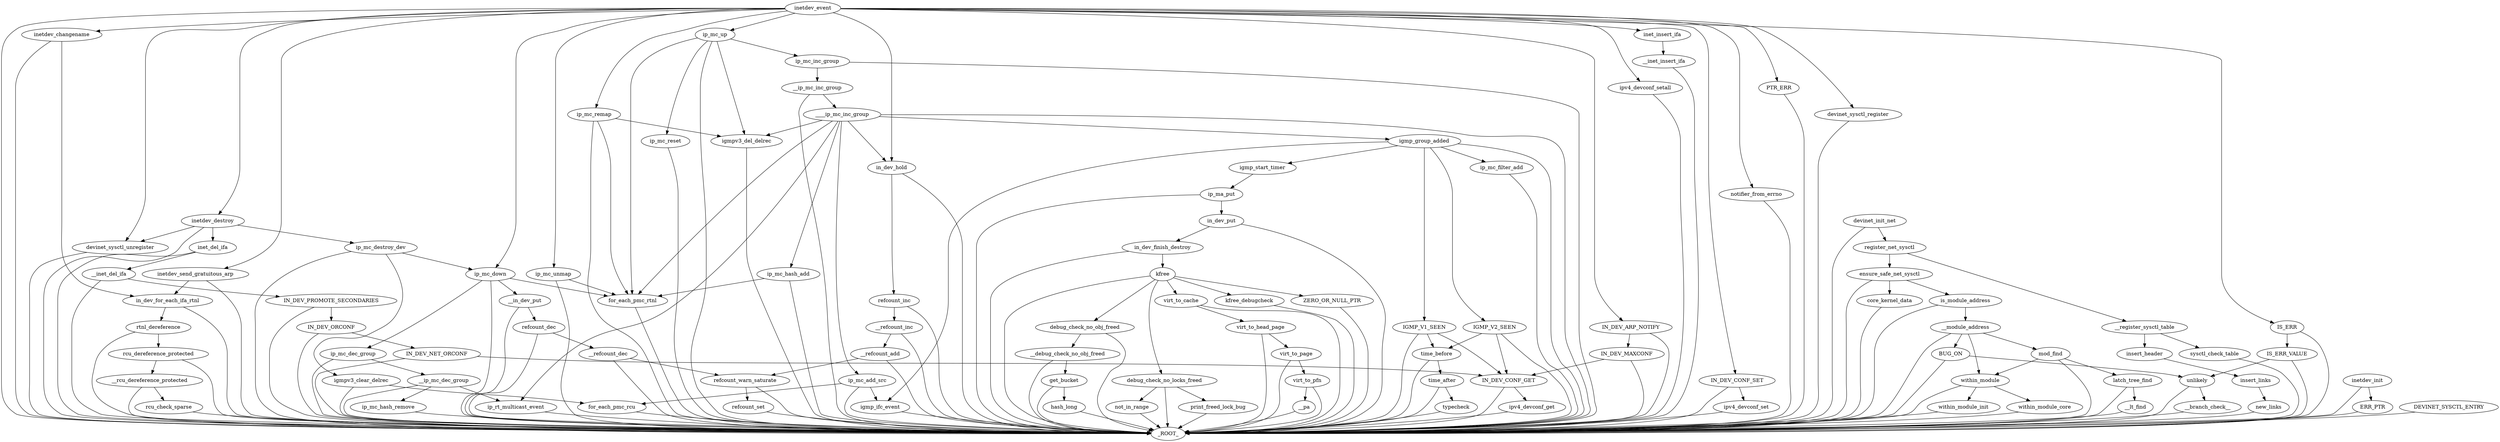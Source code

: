 digraph "/home/cendes/Documents/masters_thesis/ocloz/knob_graph_search/./partial_graph_ip_forward.dot" {
	 inetdev_changename -> _ROOT_
	 inetdev_event -> inetdev_changename
	 devinet_sysctl_unregister -> _ROOT_
	 inetdev_event -> devinet_sysctl_unregister
	 inetdev_destroy -> devinet_sysctl_unregister
	 IN_DEV_NET_ORCONF -> _ROOT_
	 IN_DEV_ORCONF -> IN_DEV_NET_ORCONF
	 IN_DEV_ORCONF -> _ROOT_
	 IN_DEV_PROMOTE_SECONDARIES -> IN_DEV_ORCONF
	 IN_DEV_PROMOTE_SECONDARIES -> _ROOT_
	 __inet_del_ifa -> IN_DEV_PROMOTE_SECONDARIES
	 __inet_del_ifa -> _ROOT_
	 inet_del_ifa -> __inet_del_ifa
	 inet_del_ifa -> _ROOT_
	 inetdev_destroy -> inet_del_ifa
	 igmpv3_clear_delrec -> _ROOT_
	 ip_mc_destroy_dev -> igmpv3_clear_delrec
	 ip_mc_destroy_dev -> _ROOT_
	 inetdev_destroy -> ip_mc_destroy_dev
	 inetdev_destroy -> _ROOT_
	 inetdev_event -> inetdev_destroy
	 ip_mc_remap -> _ROOT_
	 inetdev_event -> ip_mc_remap
	 ip_mc_unmap -> _ROOT_
	 inetdev_event -> ip_mc_unmap
	 ip_mc_hash_remove -> _ROOT_
	 __ip_mc_dec_group -> ip_mc_hash_remove
	 __ip_mc_dec_group -> _ROOT_
	 ip_mc_dec_group -> __ip_mc_dec_group
	 ip_mc_dec_group -> _ROOT_
	 ip_mc_down -> ip_mc_dec_group
	 __in_dev_put -> _ROOT_
	 ip_mc_down -> __in_dev_put
	 __refcount_dec -> _ROOT_
	 refcount_dec -> __refcount_dec
	 refcount_dec -> _ROOT_
	 __in_dev_put -> refcount_dec
	 ip_mc_down -> _ROOT_
	 ip_mc_destroy_dev -> ip_mc_down
	 inetdev_event -> ip_mc_down
	 rcu_check_sparse -> _ROOT_
	 __rcu_dereference_protected -> rcu_check_sparse
	 __rcu_dereference_protected -> _ROOT_
	 rcu_dereference_protected -> __rcu_dereference_protected
	 rcu_dereference_protected -> _ROOT_
	 rtnl_dereference -> rcu_dereference_protected
	 rtnl_dereference -> _ROOT_
	 in_dev_for_each_ifa_rtnl -> rtnl_dereference
	 in_dev_for_each_ifa_rtnl -> _ROOT_
	 inetdev_changename -> in_dev_for_each_ifa_rtnl
	 inetdev_send_gratuitous_arp -> in_dev_for_each_ifa_rtnl
	 inetdev_send_gratuitous_arp -> _ROOT_
	 inetdev_event -> inetdev_send_gratuitous_arp
	 IN_DEV_ARP_NOTIFY -> _ROOT_
	 inetdev_event -> IN_DEV_ARP_NOTIFY
	 IN_DEV_MAXCONF -> _ROOT_
	 IN_DEV_ARP_NOTIFY -> IN_DEV_MAXCONF
	 ip_rt_multicast_event -> _ROOT_
	 __ip_mc_dec_group -> ip_rt_multicast_event
	 ____ip_mc_inc_group -> ip_rt_multicast_event
	 ip_mc_hash_add -> _ROOT_
	 ____ip_mc_inc_group -> ip_mc_hash_add
	 ip_ma_put -> _ROOT_
	 igmp_start_timer -> ip_ma_put
	 hash_long -> _ROOT_
	 get_bucket -> hash_long
	 get_bucket -> _ROOT_
	 __debug_check_no_obj_freed -> get_bucket
	 __debug_check_no_obj_freed -> _ROOT_
	 debug_check_no_obj_freed -> __debug_check_no_obj_freed
	 debug_check_no_obj_freed -> _ROOT_
	 kfree -> debug_check_no_obj_freed
	 print_freed_lock_bug -> _ROOT_
	 debug_check_no_locks_freed -> print_freed_lock_bug
	 not_in_range -> _ROOT_
	 debug_check_no_locks_freed -> not_in_range
	 debug_check_no_locks_freed -> _ROOT_
	 kfree -> debug_check_no_locks_freed
	 virt_to_page -> _ROOT_
	 virt_to_head_page -> virt_to_page
	 virt_to_pfn -> _ROOT_
	 virt_to_page -> virt_to_pfn
	 __pa -> _ROOT_
	 virt_to_pfn -> __pa
	 virt_to_head_page -> _ROOT_
	 virt_to_cache -> virt_to_head_page
	 virt_to_cache -> _ROOT_
	 kfree -> virt_to_cache
	 kfree_debugcheck -> _ROOT_
	 kfree -> kfree_debugcheck
	 ZERO_OR_NULL_PTR -> _ROOT_
	 kfree -> ZERO_OR_NULL_PTR
	 kfree -> _ROOT_
	 in_dev_finish_destroy -> kfree
	 in_dev_finish_destroy -> _ROOT_
	 in_dev_put -> in_dev_finish_destroy
	 in_dev_put -> _ROOT_
	 ip_ma_put -> in_dev_put
	 IGMP_V1_SEEN -> _ROOT_
	 igmp_group_added -> IGMP_V1_SEEN
	 ipv4_devconf_get -> _ROOT_
	 IN_DEV_CONF_GET -> ipv4_devconf_get
	 IN_DEV_CONF_GET -> _ROOT_
	 IN_DEV_MAXCONF -> IN_DEV_CONF_GET
	 IN_DEV_NET_ORCONF -> IN_DEV_CONF_GET
	 IGMP_V1_SEEN -> IN_DEV_CONF_GET
	 IGMP_V2_SEEN -> IN_DEV_CONF_GET
	 time_before -> _ROOT_
	 IGMP_V1_SEEN -> time_before
	 IGMP_V2_SEEN -> time_before
	 typecheck -> _ROOT_
	 time_after -> typecheck
	 time_after -> _ROOT_
	 time_before -> time_after
	 IGMP_V2_SEEN -> _ROOT_
	 igmp_group_added -> IGMP_V2_SEEN
	 ip_mc_filter_add -> _ROOT_
	 igmp_group_added -> ip_mc_filter_add
	 igmp_group_added -> _ROOT_
	 ____ip_mc_inc_group -> igmp_group_added
	 igmpv3_del_delrec -> _ROOT_
	 ip_mc_remap -> igmpv3_del_delrec
	 ip_mc_up -> igmpv3_del_delrec
	 ____ip_mc_inc_group -> igmpv3_del_delrec
	 igmp_ifc_event -> _ROOT_
	 igmp_group_added -> igmp_ifc_event
	 ip_mc_add_src -> igmp_ifc_event
	 for_each_pmc_rcu -> _ROOT_
	 igmpv3_clear_delrec -> for_each_pmc_rcu
	 ip_mc_add_src -> for_each_pmc_rcu
	 ip_mc_add_src -> _ROOT_
	 ____ip_mc_inc_group -> ip_mc_add_src
	 for_each_pmc_rtnl -> _ROOT_
	 ip_mc_remap -> for_each_pmc_rtnl
	 ip_mc_down -> for_each_pmc_rtnl
	 ip_mc_unmap -> for_each_pmc_rtnl
	 ip_mc_up -> for_each_pmc_rtnl
	 ip_mc_hash_add -> for_each_pmc_rtnl
	 ____ip_mc_inc_group -> for_each_pmc_rtnl
	 ____ip_mc_inc_group -> _ROOT_
	 __ip_mc_inc_group -> ____ip_mc_inc_group
	 __ip_mc_inc_group -> _ROOT_
	 ip_mc_inc_group -> __ip_mc_inc_group
	 ip_mc_inc_group -> _ROOT_
	 ip_mc_up -> ip_mc_inc_group
	 ip_mc_reset -> _ROOT_
	 ip_mc_up -> ip_mc_reset
	 ip_mc_up -> _ROOT_
	 inetdev_event -> ip_mc_up
	 ipv4_devconf_setall -> _ROOT_
	 inetdev_event -> ipv4_devconf_setall
	 __inet_insert_ifa -> _ROOT_
	 inet_insert_ifa -> __inet_insert_ifa
	 in_dev_hold -> _ROOT_
	 ____ip_mc_inc_group -> in_dev_hold
	 inetdev_event -> in_dev_hold
	 refcount_set -> _ROOT_
	 refcount_warn_saturate -> refcount_set
	 refcount_warn_saturate -> _ROOT_
	 __refcount_dec -> refcount_warn_saturate
	 __refcount_add -> refcount_warn_saturate
	 __refcount_add -> _ROOT_
	 __refcount_inc -> __refcount_add
	 __refcount_inc -> _ROOT_
	 refcount_inc -> __refcount_inc
	 refcount_inc -> _ROOT_
	 in_dev_hold -> refcount_inc
	 ipv4_devconf_set -> _ROOT_
	 IN_DEV_CONF_SET -> ipv4_devconf_set
	 IN_DEV_CONF_SET -> _ROOT_
	 inetdev_event -> IN_DEV_CONF_SET
	 notifier_from_errno -> _ROOT_
	 inetdev_event -> notifier_from_errno
	 PTR_ERR -> _ROOT_
	 inetdev_event -> PTR_ERR
	 IS_ERR_VALUE -> _ROOT_
	 IS_ERR -> IS_ERR_VALUE
	 IS_ERR -> _ROOT_
	 inetdev_event -> IS_ERR
	 inetdev_event -> _ROOT_
	 ERR_PTR -> _ROOT_
	 inetdev_init -> ERR_PTR
	 inetdev_init -> _ROOT_
	 devinet_sysctl_register -> _ROOT_
	 inetdev_event -> devinet_sysctl_register
	 devinet_init_net -> _ROOT_
	 sysctl_check_table -> _ROOT_
	 __register_sysctl_table -> sysctl_check_table
	 new_links -> _ROOT_
	 insert_links -> new_links
	 core_kernel_data -> _ROOT_
	 ensure_safe_net_sysctl -> core_kernel_data
	 BUG_ON -> _ROOT_
	 __module_address -> BUG_ON
	 unlikely -> _ROOT_
	 IS_ERR_VALUE -> unlikely
	 BUG_ON -> unlikely
	 __branch_check__ -> _ROOT_
	 unlikely -> __branch_check__
	 within_module_init -> _ROOT_
	 within_module -> within_module_init
	 within_module_core -> _ROOT_
	 within_module -> within_module_core
	 within_module -> _ROOT_
	 __module_address -> within_module
	 mod_find -> within_module
	 __lt_find -> _ROOT_
	 latch_tree_find -> __lt_find
	 latch_tree_find -> _ROOT_
	 mod_find -> latch_tree_find
	 mod_find -> _ROOT_
	 __module_address -> mod_find
	 __module_address -> _ROOT_
	 is_module_address -> __module_address
	 is_module_address -> _ROOT_
	 ensure_safe_net_sysctl -> is_module_address
	 ensure_safe_net_sysctl -> _ROOT_
	 register_net_sysctl -> ensure_safe_net_sysctl
	 DEVINET_SYSCTL_ENTRY -> _ROOT_
	 devinet_init_net -> register_net_sysctl
	 insert_header -> insert_links
	 __register_sysctl_table -> insert_header
	 register_net_sysctl -> __register_sysctl_table
	 inetdev_event -> inet_insert_ifa
	 igmp_group_added -> igmp_start_timer
}
